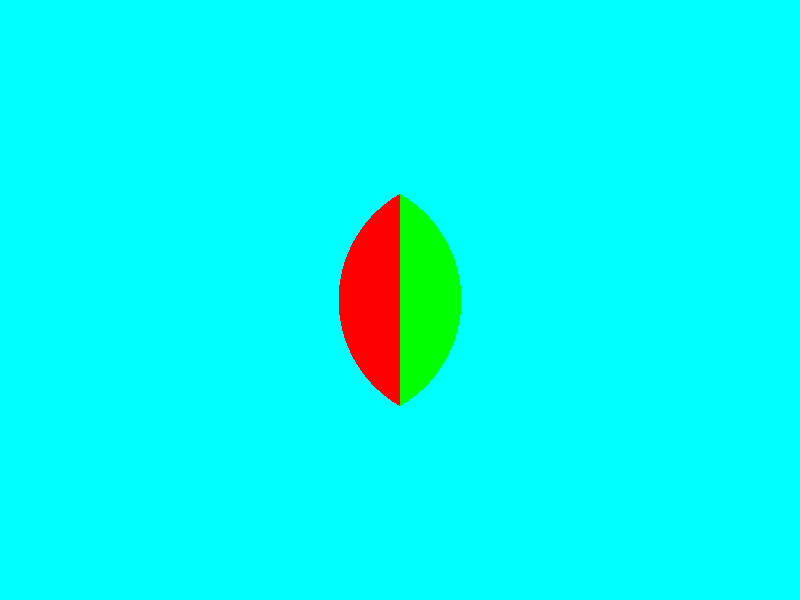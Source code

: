 // -----------------------------------------------------------------------
// Uebungen zur Constructive Solid Geometry (CSG) 
// Beispiel: zwei Kugeln,                      Durchschnitt (intersection) 
//           gemeinsam animiert                ~~~~~~~~~~~~~~~~~~~~~~~~~~~ 

#include "colors.inc"
background { Cyan }
camera {
  location <0, 1, -10>
  look_at <0, 0, 0> 
  angle 36
}
light_source { <500, 500, -1000> White } 

intersection {
  sphere { 0, 1 
    pigment { Green }
    translate -.5*x 
  } 
  sphere { 0, 1 
    pigment { Red }
    translate +.5*x 
  }
  rotate y*360*clock
} 

